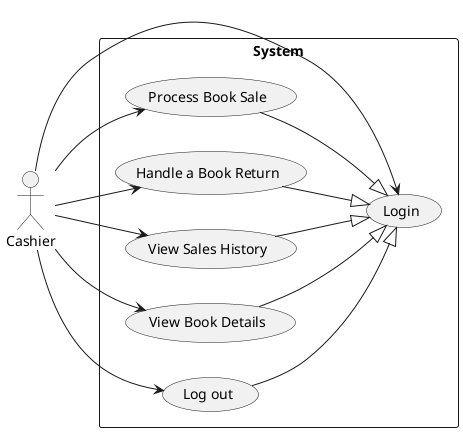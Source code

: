 @startuml
'https://plantuml.com/use-case-diagram

left to right direction

actor Cashier

rectangle "System" {
    usecase "Login" as UC1
    usecase "Process Book Sale" as UC2
    usecase "Handle a Book Return" as UC3
    usecase "View Sales History" as UC4
    usecase "View Book Details" as UC5
     usecase "Log out" as UC6
}

Cashier --> UC1
Cashier --> UC2
Cashier --> UC3
Cashier --> UC4
Cashier --> UC5
Cashier --> UC6

UC2 --|> UC1
UC3 --|> UC1
UC4 --|> UC1
UC5 --|> UC1
UC6 --|> UC1
@enduml
